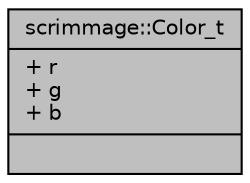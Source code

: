 digraph "scrimmage::Color_t"
{
 // LATEX_PDF_SIZE
  edge [fontname="Helvetica",fontsize="10",labelfontname="Helvetica",labelfontsize="10"];
  node [fontname="Helvetica",fontsize="10",shape=record];
  Node1 [label="{scrimmage::Color_t\n|+ r\l+ g\l+ b\l|}",height=0.2,width=0.4,color="black", fillcolor="grey75", style="filled", fontcolor="black",tooltip=" "];
}
